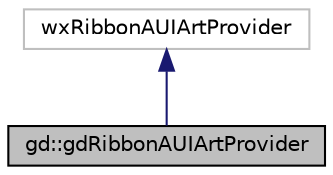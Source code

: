 digraph "gd::gdRibbonAUIArtProvider"
{
  edge [fontname="Helvetica",fontsize="10",labelfontname="Helvetica",labelfontsize="10"];
  node [fontname="Helvetica",fontsize="10",shape=record];
  Node1 [label="gd::gdRibbonAUIArtProvider",height=0.2,width=0.4,color="black", fillcolor="grey75", style="filled" fontcolor="black"];
  Node2 -> Node1 [dir="back",color="midnightblue",fontsize="10",style="solid",fontname="Helvetica"];
  Node2 [label="wxRibbonAUIArtProvider",height=0.2,width=0.4,color="grey75", fillcolor="white", style="filled"];
}
